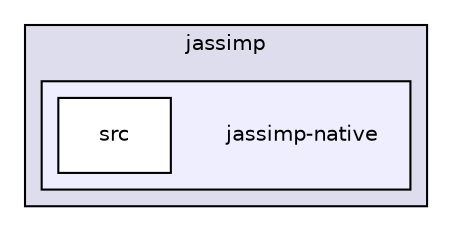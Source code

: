 digraph "assimp/assimp-3.1.1/port/jassimp/jassimp-native" {
  compound=true
  node [ fontsize="10", fontname="Helvetica"];
  edge [ labelfontsize="10", labelfontname="Helvetica"];
  subgraph clusterdir_45ef96f2f99238d1378546ab8acd2860 {
    graph [ bgcolor="#ddddee", pencolor="black", label="jassimp" fontname="Helvetica", fontsize="10", URL="dir_45ef96f2f99238d1378546ab8acd2860.html"]
  subgraph clusterdir_30a821d93f1dc3eb083bc1f928b88b22 {
    graph [ bgcolor="#eeeeff", pencolor="black", label="" URL="dir_30a821d93f1dc3eb083bc1f928b88b22.html"];
    dir_30a821d93f1dc3eb083bc1f928b88b22 [shape=plaintext label="jassimp-native"];
    dir_ead26a73958f5fbb6897e0ee3be3834a [shape=box label="src" color="black" fillcolor="white" style="filled" URL="dir_ead26a73958f5fbb6897e0ee3be3834a.html"];
  }
  }
}
